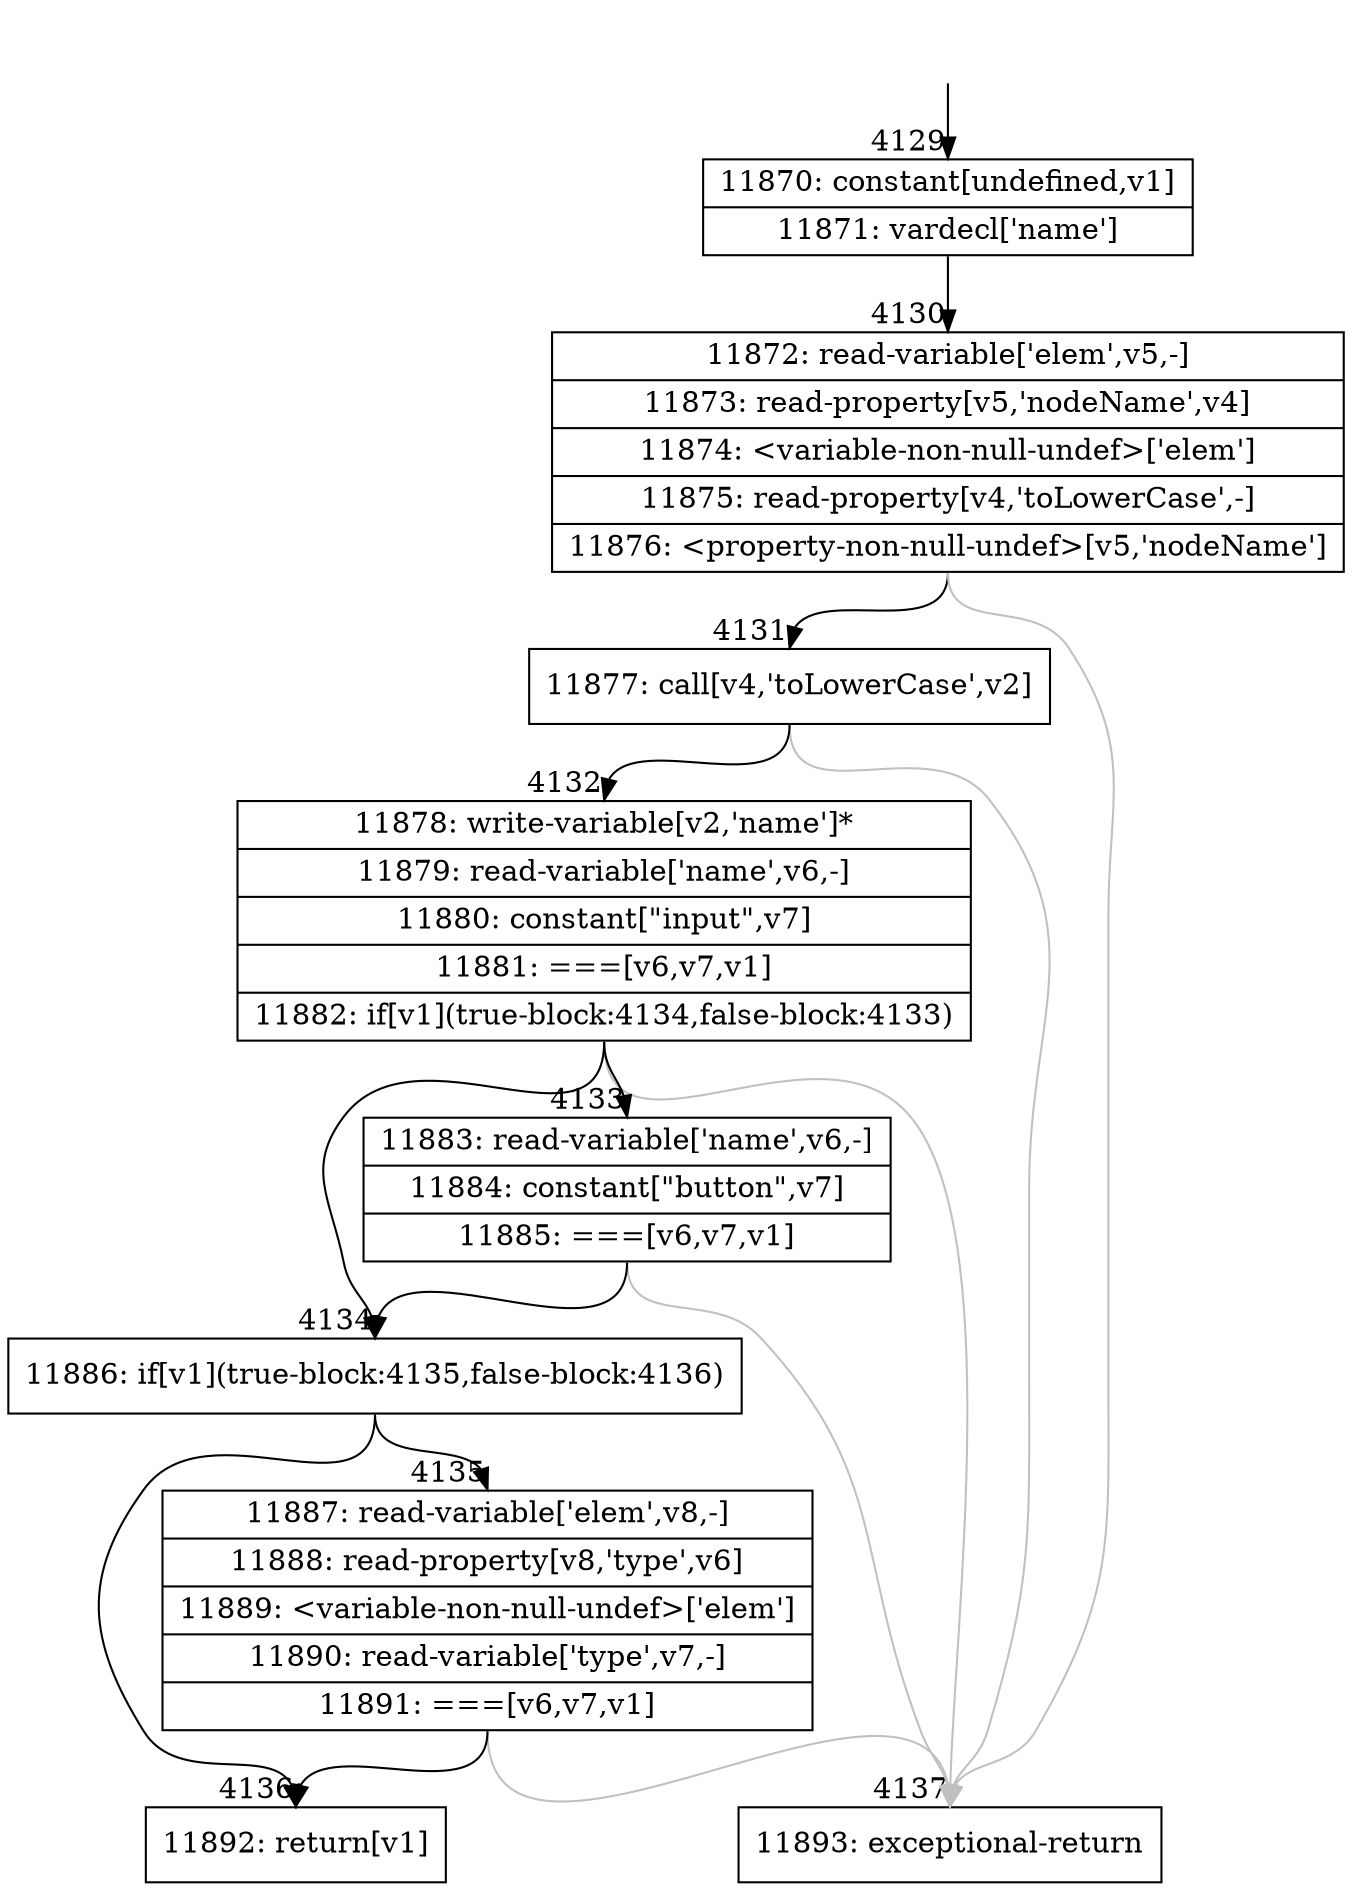 digraph {
rankdir="TD"
BB_entry268[shape=none,label=""];
BB_entry268 -> BB4129 [tailport=s, headport=n, headlabel="    4129"]
BB4129 [shape=record label="{11870: constant[undefined,v1]|11871: vardecl['name']}" ] 
BB4129 -> BB4130 [tailport=s, headport=n, headlabel="      4130"]
BB4130 [shape=record label="{11872: read-variable['elem',v5,-]|11873: read-property[v5,'nodeName',v4]|11874: \<variable-non-null-undef\>['elem']|11875: read-property[v4,'toLowerCase',-]|11876: \<property-non-null-undef\>[v5,'nodeName']}" ] 
BB4130 -> BB4131 [tailport=s, headport=n, headlabel="      4131"]
BB4130 -> BB4137 [tailport=s, headport=n, color=gray, headlabel="      4137"]
BB4131 [shape=record label="{11877: call[v4,'toLowerCase',v2]}" ] 
BB4131 -> BB4132 [tailport=s, headport=n, headlabel="      4132"]
BB4131 -> BB4137 [tailport=s, headport=n, color=gray]
BB4132 [shape=record label="{11878: write-variable[v2,'name']*|11879: read-variable['name',v6,-]|11880: constant[\"input\",v7]|11881: ===[v6,v7,v1]|11882: if[v1](true-block:4134,false-block:4133)}" ] 
BB4132 -> BB4134 [tailport=s, headport=n, headlabel="      4134"]
BB4132 -> BB4133 [tailport=s, headport=n, headlabel="      4133"]
BB4132 -> BB4137 [tailport=s, headport=n, color=gray]
BB4133 [shape=record label="{11883: read-variable['name',v6,-]|11884: constant[\"button\",v7]|11885: ===[v6,v7,v1]}" ] 
BB4133 -> BB4134 [tailport=s, headport=n]
BB4133 -> BB4137 [tailport=s, headport=n, color=gray]
BB4134 [shape=record label="{11886: if[v1](true-block:4135,false-block:4136)}" ] 
BB4134 -> BB4136 [tailport=s, headport=n, headlabel="      4136"]
BB4134 -> BB4135 [tailport=s, headport=n, headlabel="      4135"]
BB4135 [shape=record label="{11887: read-variable['elem',v8,-]|11888: read-property[v8,'type',v6]|11889: \<variable-non-null-undef\>['elem']|11890: read-variable['type',v7,-]|11891: ===[v6,v7,v1]}" ] 
BB4135 -> BB4136 [tailport=s, headport=n]
BB4135 -> BB4137 [tailport=s, headport=n, color=gray]
BB4136 [shape=record label="{11892: return[v1]}" ] 
BB4137 [shape=record label="{11893: exceptional-return}" ] 
}
